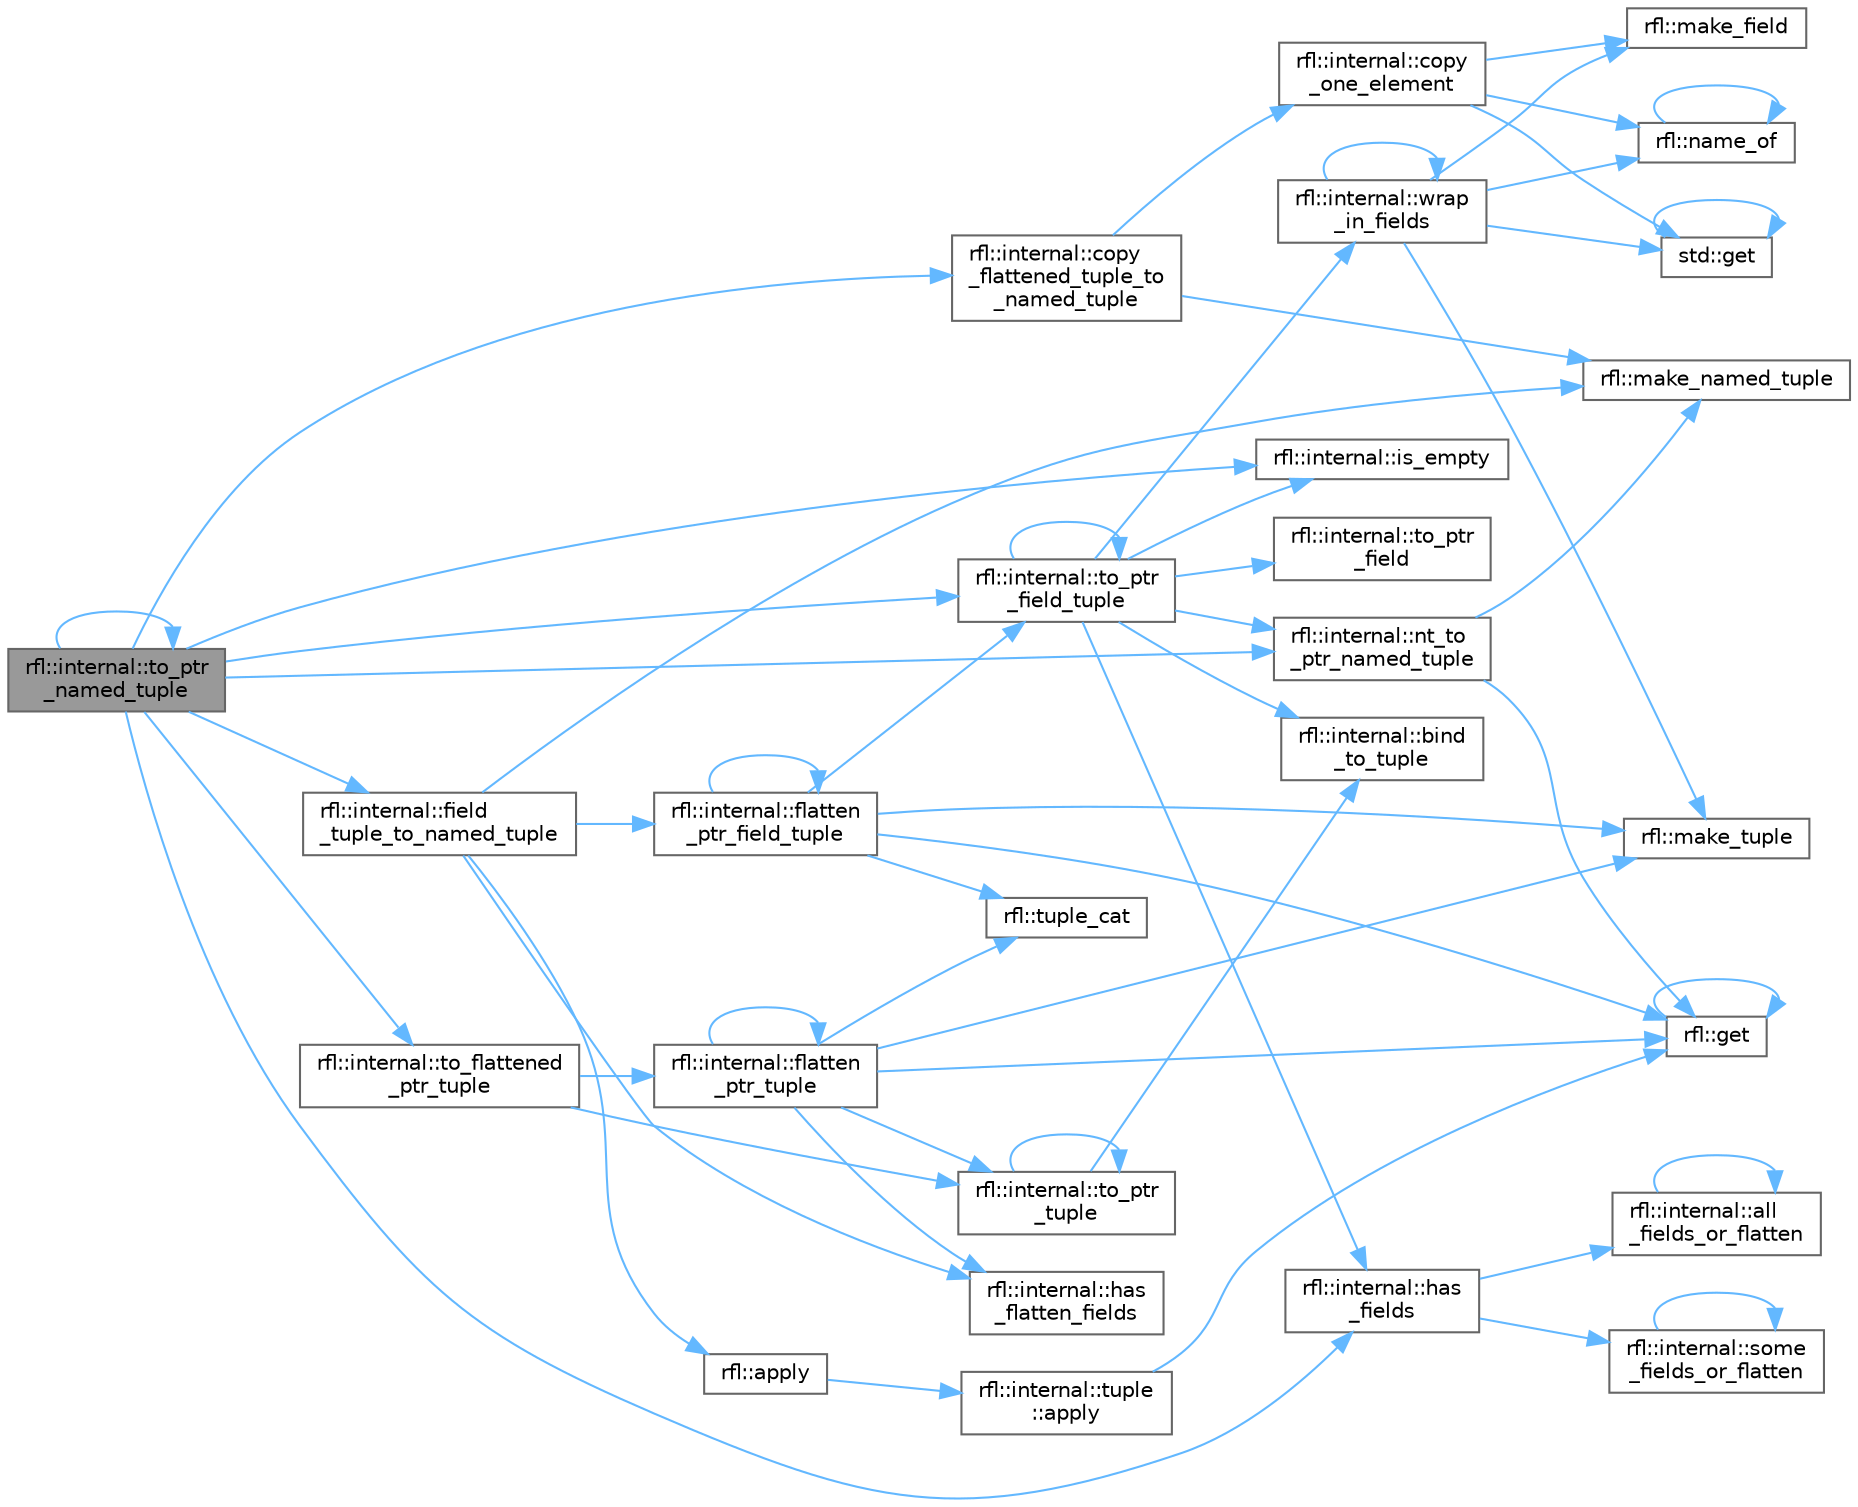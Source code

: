 digraph "rfl::internal::to_ptr_named_tuple"
{
 // LATEX_PDF_SIZE
  bgcolor="transparent";
  edge [fontname=Helvetica,fontsize=10,labelfontname=Helvetica,labelfontsize=10];
  node [fontname=Helvetica,fontsize=10,shape=box,height=0.2,width=0.4];
  rankdir="LR";
  Node1 [id="Node000001",label="rfl::internal::to_ptr\l_named_tuple",height=0.2,width=0.4,color="gray40", fillcolor="grey60", style="filled", fontcolor="black",tooltip=" "];
  Node1 -> Node2 [id="edge56_Node000001_Node000002",color="steelblue1",style="solid",tooltip=" "];
  Node2 [id="Node000002",label="rfl::internal::copy\l_flattened_tuple_to\l_named_tuple",height=0.2,width=0.4,color="grey40", fillcolor="white", style="filled",URL="$namespacerfl_1_1internal.html#aa4d84e91c691523bdf3dbf8832cba64c",tooltip=" "];
  Node2 -> Node3 [id="edge57_Node000002_Node000003",color="steelblue1",style="solid",tooltip=" "];
  Node3 [id="Node000003",label="rfl::internal::copy\l_one_element",height=0.2,width=0.4,color="grey40", fillcolor="white", style="filled",URL="$namespacerfl_1_1internal.html#a8a566443d85dd9fc0f2e6e4ae131ed55",tooltip=" "];
  Node3 -> Node4 [id="edge58_Node000003_Node000004",color="steelblue1",style="solid",tooltip=" "];
  Node4 [id="Node000004",label="std::get",height=0.2,width=0.4,color="grey40", fillcolor="white", style="filled",URL="$namespacestd.html#aae41d8280b7ccc3f0e0a0be2dab21c8f",tooltip="Gets an element by index."];
  Node4 -> Node4 [id="edge59_Node000004_Node000004",color="steelblue1",style="solid",tooltip=" "];
  Node3 -> Node5 [id="edge60_Node000003_Node000005",color="steelblue1",style="solid",tooltip=" "];
  Node5 [id="Node000005",label="rfl::make_field",height=0.2,width=0.4,color="grey40", fillcolor="white", style="filled",URL="$namespacerfl.html#afb5f68a22d5b6a42a5b4477c35559ce9",tooltip=" "];
  Node3 -> Node6 [id="edge61_Node000003_Node000006",color="steelblue1",style="solid",tooltip=" "];
  Node6 [id="Node000006",label="rfl::name_of",height=0.2,width=0.4,color="grey40", fillcolor="white", style="filled",URL="$namespacerfl.html#a90efd0c5575582354c25333fa30a8013",tooltip="Helper function to retrieve a name at compile time."];
  Node6 -> Node6 [id="edge62_Node000006_Node000006",color="steelblue1",style="solid",tooltip=" "];
  Node2 -> Node7 [id="edge63_Node000002_Node000007",color="steelblue1",style="solid",tooltip=" "];
  Node7 [id="Node000007",label="rfl::make_named_tuple",height=0.2,width=0.4,color="grey40", fillcolor="white", style="filled",URL="$namespacerfl.html#a19523aa875e6c36af474a97f28ed4002",tooltip="Explicit overload for creating empty named tuples."];
  Node1 -> Node8 [id="edge64_Node000001_Node000008",color="steelblue1",style="solid",tooltip=" "];
  Node8 [id="Node000008",label="rfl::internal::field\l_tuple_to_named_tuple",height=0.2,width=0.4,color="grey40", fillcolor="white", style="filled",URL="$namespacerfl_1_1internal.html#a923e1c7faefca7c7af6ec3d7aecccba0",tooltip=" "];
  Node8 -> Node9 [id="edge65_Node000008_Node000009",color="steelblue1",style="solid",tooltip=" "];
  Node9 [id="Node000009",label="rfl::apply",height=0.2,width=0.4,color="grey40", fillcolor="white", style="filled",URL="$namespacerfl.html#aaa94742afd7fde0d6d6cc59ae6d92989",tooltip=" "];
  Node9 -> Node10 [id="edge66_Node000009_Node000010",color="steelblue1",style="solid",tooltip=" "];
  Node10 [id="Node000010",label="rfl::internal::tuple\l::apply",height=0.2,width=0.4,color="grey40", fillcolor="white", style="filled",URL="$namespacerfl_1_1internal_1_1tuple.html#a5fe21ddba2943f200bc6c6e4d8d34e54",tooltip=" "];
  Node10 -> Node11 [id="edge67_Node000010_Node000011",color="steelblue1",style="solid",tooltip=" "];
  Node11 [id="Node000011",label="rfl::get",height=0.2,width=0.4,color="grey40", fillcolor="white", style="filled",URL="$namespacerfl.html#ac379420409251e5a3c0bea4a701daf0a",tooltip="Gets a field by index."];
  Node11 -> Node11 [id="edge68_Node000011_Node000011",color="steelblue1",style="solid",tooltip=" "];
  Node8 -> Node12 [id="edge69_Node000008_Node000012",color="steelblue1",style="solid",tooltip=" "];
  Node12 [id="Node000012",label="rfl::internal::flatten\l_ptr_field_tuple",height=0.2,width=0.4,color="grey40", fillcolor="white", style="filled",URL="$namespacerfl_1_1internal.html#ae729ffba37ab19a6426f80c6ef26e2d6",tooltip=" "];
  Node12 -> Node12 [id="edge70_Node000012_Node000012",color="steelblue1",style="solid",tooltip=" "];
  Node12 -> Node11 [id="edge71_Node000012_Node000011",color="steelblue1",style="solid",tooltip=" "];
  Node12 -> Node13 [id="edge72_Node000012_Node000013",color="steelblue1",style="solid",tooltip=" "];
  Node13 [id="Node000013",label="rfl::make_tuple",height=0.2,width=0.4,color="grey40", fillcolor="white", style="filled",URL="$namespacerfl.html#ac71a9ec8b4d8fd347719083ec38c00f9",tooltip=" "];
  Node12 -> Node14 [id="edge73_Node000012_Node000014",color="steelblue1",style="solid",tooltip=" "];
  Node14 [id="Node000014",label="rfl::internal::to_ptr\l_field_tuple",height=0.2,width=0.4,color="grey40", fillcolor="white", style="filled",URL="$namespacerfl_1_1internal.html#a4c5ce682ef0d85a0edc5fc36074815d2",tooltip=" "];
  Node14 -> Node15 [id="edge74_Node000014_Node000015",color="steelblue1",style="solid",tooltip=" "];
  Node15 [id="Node000015",label="rfl::internal::bind\l_to_tuple",height=0.2,width=0.4,color="grey40", fillcolor="white", style="filled",URL="$namespacerfl_1_1internal.html#aaccfbbd07ded0a84498cea052cb3d443",tooltip=" "];
  Node14 -> Node16 [id="edge75_Node000014_Node000016",color="steelblue1",style="solid",tooltip=" "];
  Node16 [id="Node000016",label="rfl::internal::has\l_fields",height=0.2,width=0.4,color="grey40", fillcolor="white", style="filled",URL="$namespacerfl_1_1internal.html#a4bf6ff2224c907a5df21f524e650fd17",tooltip=" "];
  Node16 -> Node17 [id="edge76_Node000016_Node000017",color="steelblue1",style="solid",tooltip=" "];
  Node17 [id="Node000017",label="rfl::internal::all\l_fields_or_flatten",height=0.2,width=0.4,color="grey40", fillcolor="white", style="filled",URL="$namespacerfl_1_1internal.html#a012b9c8f5d6103eb084598eca9f9f631",tooltip=" "];
  Node17 -> Node17 [id="edge77_Node000017_Node000017",color="steelblue1",style="solid",tooltip=" "];
  Node16 -> Node18 [id="edge78_Node000016_Node000018",color="steelblue1",style="solid",tooltip=" "];
  Node18 [id="Node000018",label="rfl::internal::some\l_fields_or_flatten",height=0.2,width=0.4,color="grey40", fillcolor="white", style="filled",URL="$namespacerfl_1_1internal.html#a71c929c1a514d827549eb15d4355de92",tooltip=" "];
  Node18 -> Node18 [id="edge79_Node000018_Node000018",color="steelblue1",style="solid",tooltip=" "];
  Node14 -> Node19 [id="edge80_Node000014_Node000019",color="steelblue1",style="solid",tooltip=" "];
  Node19 [id="Node000019",label="rfl::internal::is_empty",height=0.2,width=0.4,color="grey40", fillcolor="white", style="filled",URL="$namespacerfl_1_1internal.html#a818161434e9e7892d403a7c92d7268fe",tooltip=" "];
  Node14 -> Node20 [id="edge81_Node000014_Node000020",color="steelblue1",style="solid",tooltip=" "];
  Node20 [id="Node000020",label="rfl::internal::nt_to\l_ptr_named_tuple",height=0.2,width=0.4,color="grey40", fillcolor="white", style="filled",URL="$namespacerfl_1_1internal.html#a444ef522c6d66572aa5cd3ccde829885",tooltip=" "];
  Node20 -> Node11 [id="edge82_Node000020_Node000011",color="steelblue1",style="solid",tooltip=" "];
  Node20 -> Node7 [id="edge83_Node000020_Node000007",color="steelblue1",style="solid",tooltip=" "];
  Node14 -> Node21 [id="edge84_Node000014_Node000021",color="steelblue1",style="solid",tooltip=" "];
  Node21 [id="Node000021",label="rfl::internal::to_ptr\l_field",height=0.2,width=0.4,color="grey40", fillcolor="white", style="filled",URL="$namespacerfl_1_1internal.html#ab7e2b5fa9d320f0c9a301fbe22ebc677",tooltip=" "];
  Node14 -> Node14 [id="edge85_Node000014_Node000014",color="steelblue1",style="solid",tooltip=" "];
  Node14 -> Node22 [id="edge86_Node000014_Node000022",color="steelblue1",style="solid",tooltip=" "];
  Node22 [id="Node000022",label="rfl::internal::wrap\l_in_fields",height=0.2,width=0.4,color="grey40", fillcolor="white", style="filled",URL="$namespacerfl_1_1internal.html#a75a4f615c45abce17e710e72514498d7",tooltip=" "];
  Node22 -> Node4 [id="edge87_Node000022_Node000004",color="steelblue1",style="solid",tooltip=" "];
  Node22 -> Node5 [id="edge88_Node000022_Node000005",color="steelblue1",style="solid",tooltip=" "];
  Node22 -> Node13 [id="edge89_Node000022_Node000013",color="steelblue1",style="solid",tooltip=" "];
  Node22 -> Node6 [id="edge90_Node000022_Node000006",color="steelblue1",style="solid",tooltip=" "];
  Node22 -> Node22 [id="edge91_Node000022_Node000022",color="steelblue1",style="solid",tooltip=" "];
  Node12 -> Node23 [id="edge92_Node000012_Node000023",color="steelblue1",style="solid",tooltip=" "];
  Node23 [id="Node000023",label="rfl::tuple_cat",height=0.2,width=0.4,color="grey40", fillcolor="white", style="filled",URL="$namespacerfl.html#ad4738e8acd2a03b1b2b01c6caa6b27e9",tooltip=" "];
  Node8 -> Node24 [id="edge93_Node000008_Node000024",color="steelblue1",style="solid",tooltip=" "];
  Node24 [id="Node000024",label="rfl::internal::has\l_flatten_fields",height=0.2,width=0.4,color="grey40", fillcolor="white", style="filled",URL="$namespacerfl_1_1internal.html#a60f5d02505f61eabff343c2f5e9c7dbe",tooltip=" "];
  Node8 -> Node7 [id="edge94_Node000008_Node000007",color="steelblue1",style="solid",tooltip=" "];
  Node1 -> Node16 [id="edge95_Node000001_Node000016",color="steelblue1",style="solid",tooltip=" "];
  Node1 -> Node19 [id="edge96_Node000001_Node000019",color="steelblue1",style="solid",tooltip=" "];
  Node1 -> Node20 [id="edge97_Node000001_Node000020",color="steelblue1",style="solid",tooltip=" "];
  Node1 -> Node25 [id="edge98_Node000001_Node000025",color="steelblue1",style="solid",tooltip=" "];
  Node25 [id="Node000025",label="rfl::internal::to_flattened\l_ptr_tuple",height=0.2,width=0.4,color="grey40", fillcolor="white", style="filled",URL="$namespacerfl_1_1internal.html#abe898ac2971112070bfbcc91def971d6",tooltip=" "];
  Node25 -> Node26 [id="edge99_Node000025_Node000026",color="steelblue1",style="solid",tooltip=" "];
  Node26 [id="Node000026",label="rfl::internal::flatten\l_ptr_tuple",height=0.2,width=0.4,color="grey40", fillcolor="white", style="filled",URL="$namespacerfl_1_1internal.html#a3a901d356d0602482acd2f0861f8b472",tooltip=" "];
  Node26 -> Node26 [id="edge100_Node000026_Node000026",color="steelblue1",style="solid",tooltip=" "];
  Node26 -> Node11 [id="edge101_Node000026_Node000011",color="steelblue1",style="solid",tooltip=" "];
  Node26 -> Node24 [id="edge102_Node000026_Node000024",color="steelblue1",style="solid",tooltip=" "];
  Node26 -> Node13 [id="edge103_Node000026_Node000013",color="steelblue1",style="solid",tooltip=" "];
  Node26 -> Node27 [id="edge104_Node000026_Node000027",color="steelblue1",style="solid",tooltip=" "];
  Node27 [id="Node000027",label="rfl::internal::to_ptr\l_tuple",height=0.2,width=0.4,color="grey40", fillcolor="white", style="filled",URL="$namespacerfl_1_1internal.html#a3a36b92d743023e52d9ba1b74cc5fbd1",tooltip=" "];
  Node27 -> Node15 [id="edge105_Node000027_Node000015",color="steelblue1",style="solid",tooltip=" "];
  Node27 -> Node27 [id="edge106_Node000027_Node000027",color="steelblue1",style="solid",tooltip=" "];
  Node26 -> Node23 [id="edge107_Node000026_Node000023",color="steelblue1",style="solid",tooltip=" "];
  Node25 -> Node27 [id="edge108_Node000025_Node000027",color="steelblue1",style="solid",tooltip=" "];
  Node1 -> Node14 [id="edge109_Node000001_Node000014",color="steelblue1",style="solid",tooltip=" "];
  Node1 -> Node1 [id="edge110_Node000001_Node000001",color="steelblue1",style="solid",tooltip=" "];
}
